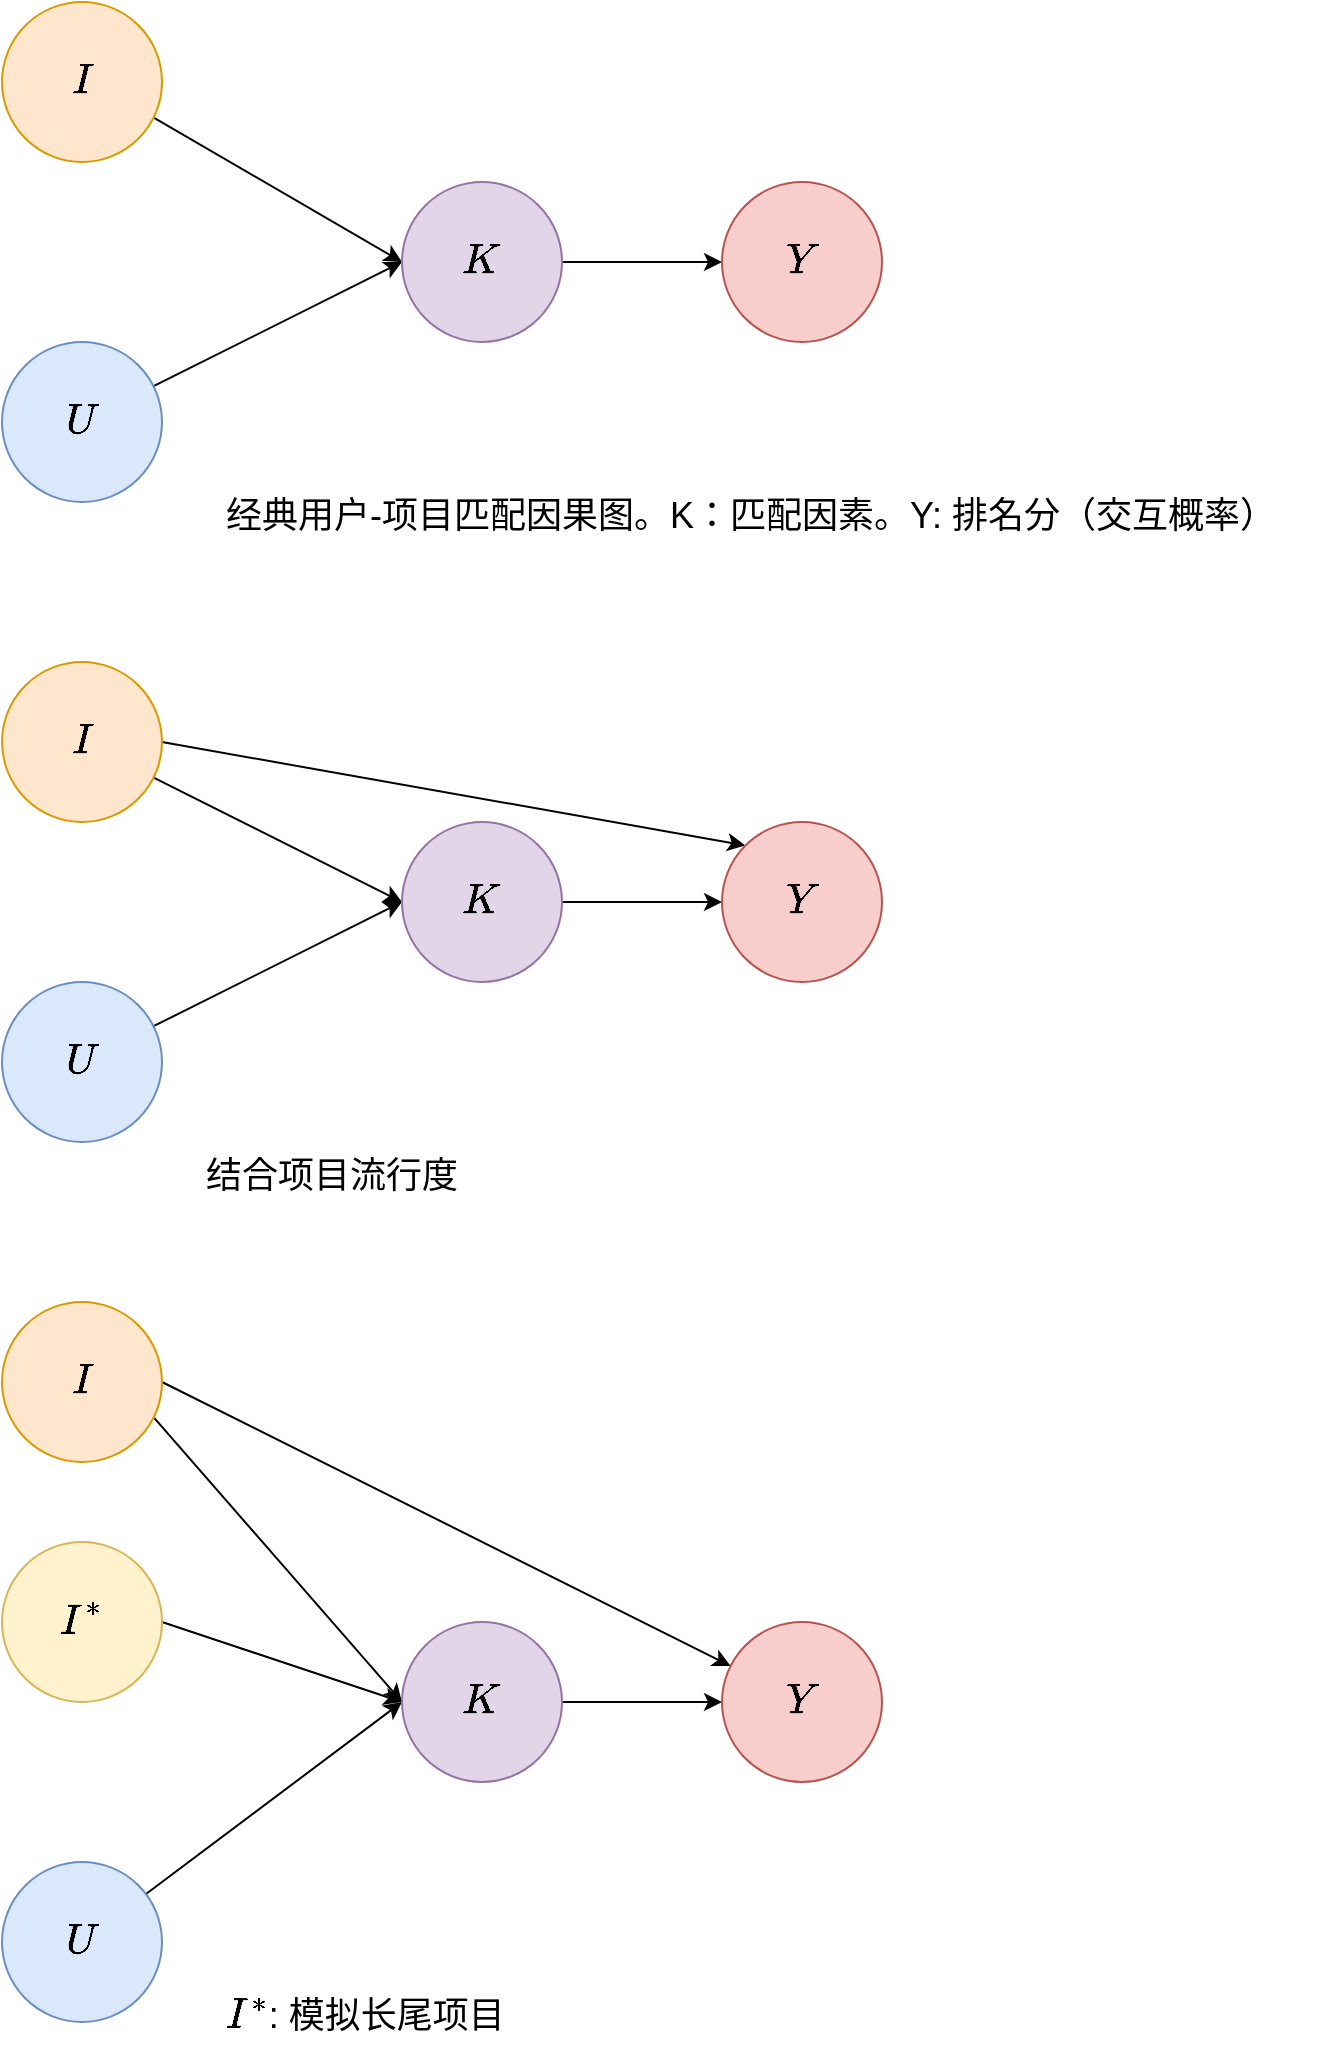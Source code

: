 <mxfile version="24.7.17">
  <diagram name="第 1 页" id="56BlYWJSqFPztJBqIIqX">
    <mxGraphModel dx="1774" dy="770" grid="1" gridSize="10" guides="1" tooltips="1" connect="1" arrows="1" fold="1" page="1" pageScale="1" pageWidth="1654" pageHeight="1169" math="1" shadow="0">
      <root>
        <mxCell id="0" />
        <mxCell id="1" parent="0" />
        <mxCell id="acMKYbe6vQJ9O9eNH2sJ-32" style="rounded=0;orthogonalLoop=1;jettySize=auto;html=1;exitX=0.951;exitY=0.724;exitDx=0;exitDy=0;entryX=0;entryY=0.5;entryDx=0;entryDy=0;exitPerimeter=0;" parent="1" source="acMKYbe6vQJ9O9eNH2sJ-1" target="acMKYbe6vQJ9O9eNH2sJ-3" edge="1">
          <mxGeometry relative="1" as="geometry" />
        </mxCell>
        <mxCell id="acMKYbe6vQJ9O9eNH2sJ-1" value="&lt;font style=&quot;font-size: 18px;&quot;&gt;$$I$$&lt;/font&gt;" style="ellipse;whiteSpace=wrap;html=1;aspect=fixed;fillColor=#ffe6cc;strokeColor=#d79b00;" parent="1" vertex="1">
          <mxGeometry x="880" y="70" width="80" height="80" as="geometry" />
        </mxCell>
        <mxCell id="acMKYbe6vQJ9O9eNH2sJ-33" style="rounded=0;orthogonalLoop=1;jettySize=auto;html=1;entryX=0;entryY=0.5;entryDx=0;entryDy=0;" parent="1" source="acMKYbe6vQJ9O9eNH2sJ-2" target="acMKYbe6vQJ9O9eNH2sJ-3" edge="1">
          <mxGeometry relative="1" as="geometry" />
        </mxCell>
        <mxCell id="acMKYbe6vQJ9O9eNH2sJ-2" value="&lt;span style=&quot;font-size: 18px;&quot;&gt;$$U$$&lt;/span&gt;" style="ellipse;whiteSpace=wrap;html=1;aspect=fixed;fillColor=#dae8fc;strokeColor=#6c8ebf;" parent="1" vertex="1">
          <mxGeometry x="880" y="240" width="80" height="80" as="geometry" />
        </mxCell>
        <mxCell id="acMKYbe6vQJ9O9eNH2sJ-34" style="edgeStyle=orthogonalEdgeStyle;rounded=0;orthogonalLoop=1;jettySize=auto;html=1;exitX=1;exitY=0.5;exitDx=0;exitDy=0;" parent="1" source="acMKYbe6vQJ9O9eNH2sJ-3" target="acMKYbe6vQJ9O9eNH2sJ-4" edge="1">
          <mxGeometry relative="1" as="geometry" />
        </mxCell>
        <mxCell id="acMKYbe6vQJ9O9eNH2sJ-3" value="&lt;font style=&quot;font-size: 18px;&quot;&gt;\(K\)&lt;/font&gt;" style="ellipse;whiteSpace=wrap;html=1;aspect=fixed;fillColor=#e1d5e7;strokeColor=#9673a6;" parent="1" vertex="1">
          <mxGeometry x="1080" y="160" width="80" height="80" as="geometry" />
        </mxCell>
        <mxCell id="acMKYbe6vQJ9O9eNH2sJ-4" value="&lt;span style=&quot;font-size: 18px;&quot;&gt;$$Y$$&lt;/span&gt;" style="ellipse;whiteSpace=wrap;html=1;aspect=fixed;fillColor=#f8cecc;strokeColor=#b85450;" parent="1" vertex="1">
          <mxGeometry x="1240" y="160" width="80" height="80" as="geometry" />
        </mxCell>
        <mxCell id="acMKYbe6vQJ9O9eNH2sJ-35" value="经典用户-项目匹配因果图。K：匹配因素。Y: 排名分（交互概率）" style="text;whiteSpace=wrap;fontSize=18;" parent="1" vertex="1">
          <mxGeometry x="990" y="310" width="550" height="40" as="geometry" />
        </mxCell>
        <mxCell id="acMKYbe6vQJ9O9eNH2sJ-43" value="结合项目流行度" style="text;whiteSpace=wrap;fontSize=18;" parent="1" vertex="1">
          <mxGeometry x="980" y="640" width="130" height="40" as="geometry" />
        </mxCell>
        <mxCell id="acMKYbe6vQJ9O9eNH2sJ-46" style="rounded=0;orthogonalLoop=1;jettySize=auto;html=1;exitX=0.951;exitY=0.724;exitDx=0;exitDy=0;entryX=0;entryY=0.5;entryDx=0;entryDy=0;exitPerimeter=0;" parent="1" source="acMKYbe6vQJ9O9eNH2sJ-47" target="acMKYbe6vQJ9O9eNH2sJ-51" edge="1">
          <mxGeometry relative="1" as="geometry" />
        </mxCell>
        <mxCell id="acMKYbe6vQJ9O9eNH2sJ-53" style="rounded=0;orthogonalLoop=1;jettySize=auto;html=1;exitX=1;exitY=0.5;exitDx=0;exitDy=0;entryX=0;entryY=0;entryDx=0;entryDy=0;" parent="1" source="acMKYbe6vQJ9O9eNH2sJ-47" target="acMKYbe6vQJ9O9eNH2sJ-52" edge="1">
          <mxGeometry relative="1" as="geometry" />
        </mxCell>
        <mxCell id="acMKYbe6vQJ9O9eNH2sJ-47" value="&lt;font style=&quot;font-size: 18px;&quot;&gt;$$I$$&lt;/font&gt;" style="ellipse;whiteSpace=wrap;html=1;aspect=fixed;fillColor=#ffe6cc;strokeColor=#d79b00;" parent="1" vertex="1">
          <mxGeometry x="880" y="400" width="80" height="80" as="geometry" />
        </mxCell>
        <mxCell id="acMKYbe6vQJ9O9eNH2sJ-48" style="rounded=0;orthogonalLoop=1;jettySize=auto;html=1;entryX=0;entryY=0.5;entryDx=0;entryDy=0;" parent="1" source="acMKYbe6vQJ9O9eNH2sJ-49" target="acMKYbe6vQJ9O9eNH2sJ-51" edge="1">
          <mxGeometry relative="1" as="geometry" />
        </mxCell>
        <mxCell id="acMKYbe6vQJ9O9eNH2sJ-49" value="&lt;span style=&quot;font-size: 18px;&quot;&gt;$$U$$&lt;/span&gt;" style="ellipse;whiteSpace=wrap;html=1;aspect=fixed;fillColor=#dae8fc;strokeColor=#6c8ebf;" parent="1" vertex="1">
          <mxGeometry x="880" y="560" width="80" height="80" as="geometry" />
        </mxCell>
        <mxCell id="acMKYbe6vQJ9O9eNH2sJ-50" style="edgeStyle=orthogonalEdgeStyle;rounded=0;orthogonalLoop=1;jettySize=auto;html=1;exitX=1;exitY=0.5;exitDx=0;exitDy=0;" parent="1" source="acMKYbe6vQJ9O9eNH2sJ-51" target="acMKYbe6vQJ9O9eNH2sJ-52" edge="1">
          <mxGeometry relative="1" as="geometry" />
        </mxCell>
        <mxCell id="acMKYbe6vQJ9O9eNH2sJ-51" value="&lt;font style=&quot;font-size: 18px;&quot;&gt;\(K\)&lt;/font&gt;" style="ellipse;whiteSpace=wrap;html=1;aspect=fixed;fillColor=#e1d5e7;strokeColor=#9673a6;" parent="1" vertex="1">
          <mxGeometry x="1080" y="480" width="80" height="80" as="geometry" />
        </mxCell>
        <mxCell id="acMKYbe6vQJ9O9eNH2sJ-52" value="&lt;span style=&quot;font-size: 18px;&quot;&gt;$$Y$$&lt;/span&gt;" style="ellipse;whiteSpace=wrap;html=1;aspect=fixed;fillColor=#f8cecc;strokeColor=#b85450;" parent="1" vertex="1">
          <mxGeometry x="1240" y="480" width="80" height="80" as="geometry" />
        </mxCell>
        <mxCell id="acMKYbe6vQJ9O9eNH2sJ-69" style="rounded=0;orthogonalLoop=1;jettySize=auto;html=1;exitX=0.951;exitY=0.724;exitDx=0;exitDy=0;entryX=0;entryY=0.5;entryDx=0;entryDy=0;exitPerimeter=0;" parent="1" source="acMKYbe6vQJ9O9eNH2sJ-71" target="acMKYbe6vQJ9O9eNH2sJ-76" edge="1">
          <mxGeometry relative="1" as="geometry" />
        </mxCell>
        <mxCell id="acMKYbe6vQJ9O9eNH2sJ-92" style="rounded=0;orthogonalLoop=1;jettySize=auto;html=1;exitX=1;exitY=0.5;exitDx=0;exitDy=0;entryX=0.054;entryY=0.275;entryDx=0;entryDy=0;entryPerimeter=0;" parent="1" source="acMKYbe6vQJ9O9eNH2sJ-71" target="acMKYbe6vQJ9O9eNH2sJ-77" edge="1">
          <mxGeometry relative="1" as="geometry" />
        </mxCell>
        <mxCell id="acMKYbe6vQJ9O9eNH2sJ-71" value="&lt;font style=&quot;font-size: 18px;&quot;&gt;$$I$$&lt;/font&gt;" style="ellipse;whiteSpace=wrap;html=1;aspect=fixed;fillColor=#ffe6cc;strokeColor=#d79b00;" parent="1" vertex="1">
          <mxGeometry x="880" y="720" width="80" height="80" as="geometry" />
        </mxCell>
        <mxCell id="acMKYbe6vQJ9O9eNH2sJ-72" style="rounded=0;orthogonalLoop=1;jettySize=auto;html=1;entryX=0;entryY=0.5;entryDx=0;entryDy=0;" parent="1" source="acMKYbe6vQJ9O9eNH2sJ-74" target="acMKYbe6vQJ9O9eNH2sJ-76" edge="1">
          <mxGeometry relative="1" as="geometry" />
        </mxCell>
        <mxCell id="acMKYbe6vQJ9O9eNH2sJ-74" value="&lt;span style=&quot;font-size: 18px;&quot;&gt;$$U$$&lt;/span&gt;" style="ellipse;whiteSpace=wrap;html=1;aspect=fixed;fillColor=#dae8fc;strokeColor=#6c8ebf;" parent="1" vertex="1">
          <mxGeometry x="880" y="1000" width="80" height="80" as="geometry" />
        </mxCell>
        <mxCell id="acMKYbe6vQJ9O9eNH2sJ-75" style="edgeStyle=orthogonalEdgeStyle;rounded=0;orthogonalLoop=1;jettySize=auto;html=1;exitX=1;exitY=0.5;exitDx=0;exitDy=0;" parent="1" source="acMKYbe6vQJ9O9eNH2sJ-76" target="acMKYbe6vQJ9O9eNH2sJ-77" edge="1">
          <mxGeometry relative="1" as="geometry" />
        </mxCell>
        <mxCell id="acMKYbe6vQJ9O9eNH2sJ-76" value="&lt;font style=&quot;font-size: 18px;&quot;&gt;\(K\)&lt;/font&gt;" style="ellipse;whiteSpace=wrap;html=1;aspect=fixed;fillColor=#e1d5e7;strokeColor=#9673a6;" parent="1" vertex="1">
          <mxGeometry x="1080" y="880" width="80" height="80" as="geometry" />
        </mxCell>
        <mxCell id="acMKYbe6vQJ9O9eNH2sJ-77" value="&lt;span style=&quot;font-size: 18px;&quot;&gt;$$Y$$&lt;/span&gt;" style="ellipse;whiteSpace=wrap;html=1;aspect=fixed;fillColor=#f8cecc;strokeColor=#b85450;" parent="1" vertex="1">
          <mxGeometry x="1240" y="880" width="80" height="80" as="geometry" />
        </mxCell>
        <mxCell id="acMKYbe6vQJ9O9eNH2sJ-90" style="rounded=0;orthogonalLoop=1;jettySize=auto;html=1;exitX=1;exitY=0.5;exitDx=0;exitDy=0;entryX=0;entryY=0.5;entryDx=0;entryDy=0;" parent="1" source="acMKYbe6vQJ9O9eNH2sJ-78" target="acMKYbe6vQJ9O9eNH2sJ-76" edge="1">
          <mxGeometry relative="1" as="geometry" />
        </mxCell>
        <mxCell id="acMKYbe6vQJ9O9eNH2sJ-78" value="&lt;font style=&quot;font-size: 18px;&quot;&gt;$$I^*$$&lt;/font&gt;" style="ellipse;whiteSpace=wrap;html=1;aspect=fixed;fillColor=#fff2cc;strokeColor=#d6b656;" parent="1" vertex="1">
          <mxGeometry x="880" y="840" width="80" height="80" as="geometry" />
        </mxCell>
        <mxCell id="Mdq6Gw4Iz_iuoYK7gJNK-2" value="\(I^*\): 模拟长尾项目" style="text;whiteSpace=wrap;fontSize=18;" parent="1" vertex="1">
          <mxGeometry x="990" y="1060" width="170" height="40" as="geometry" />
        </mxCell>
      </root>
    </mxGraphModel>
  </diagram>
</mxfile>
